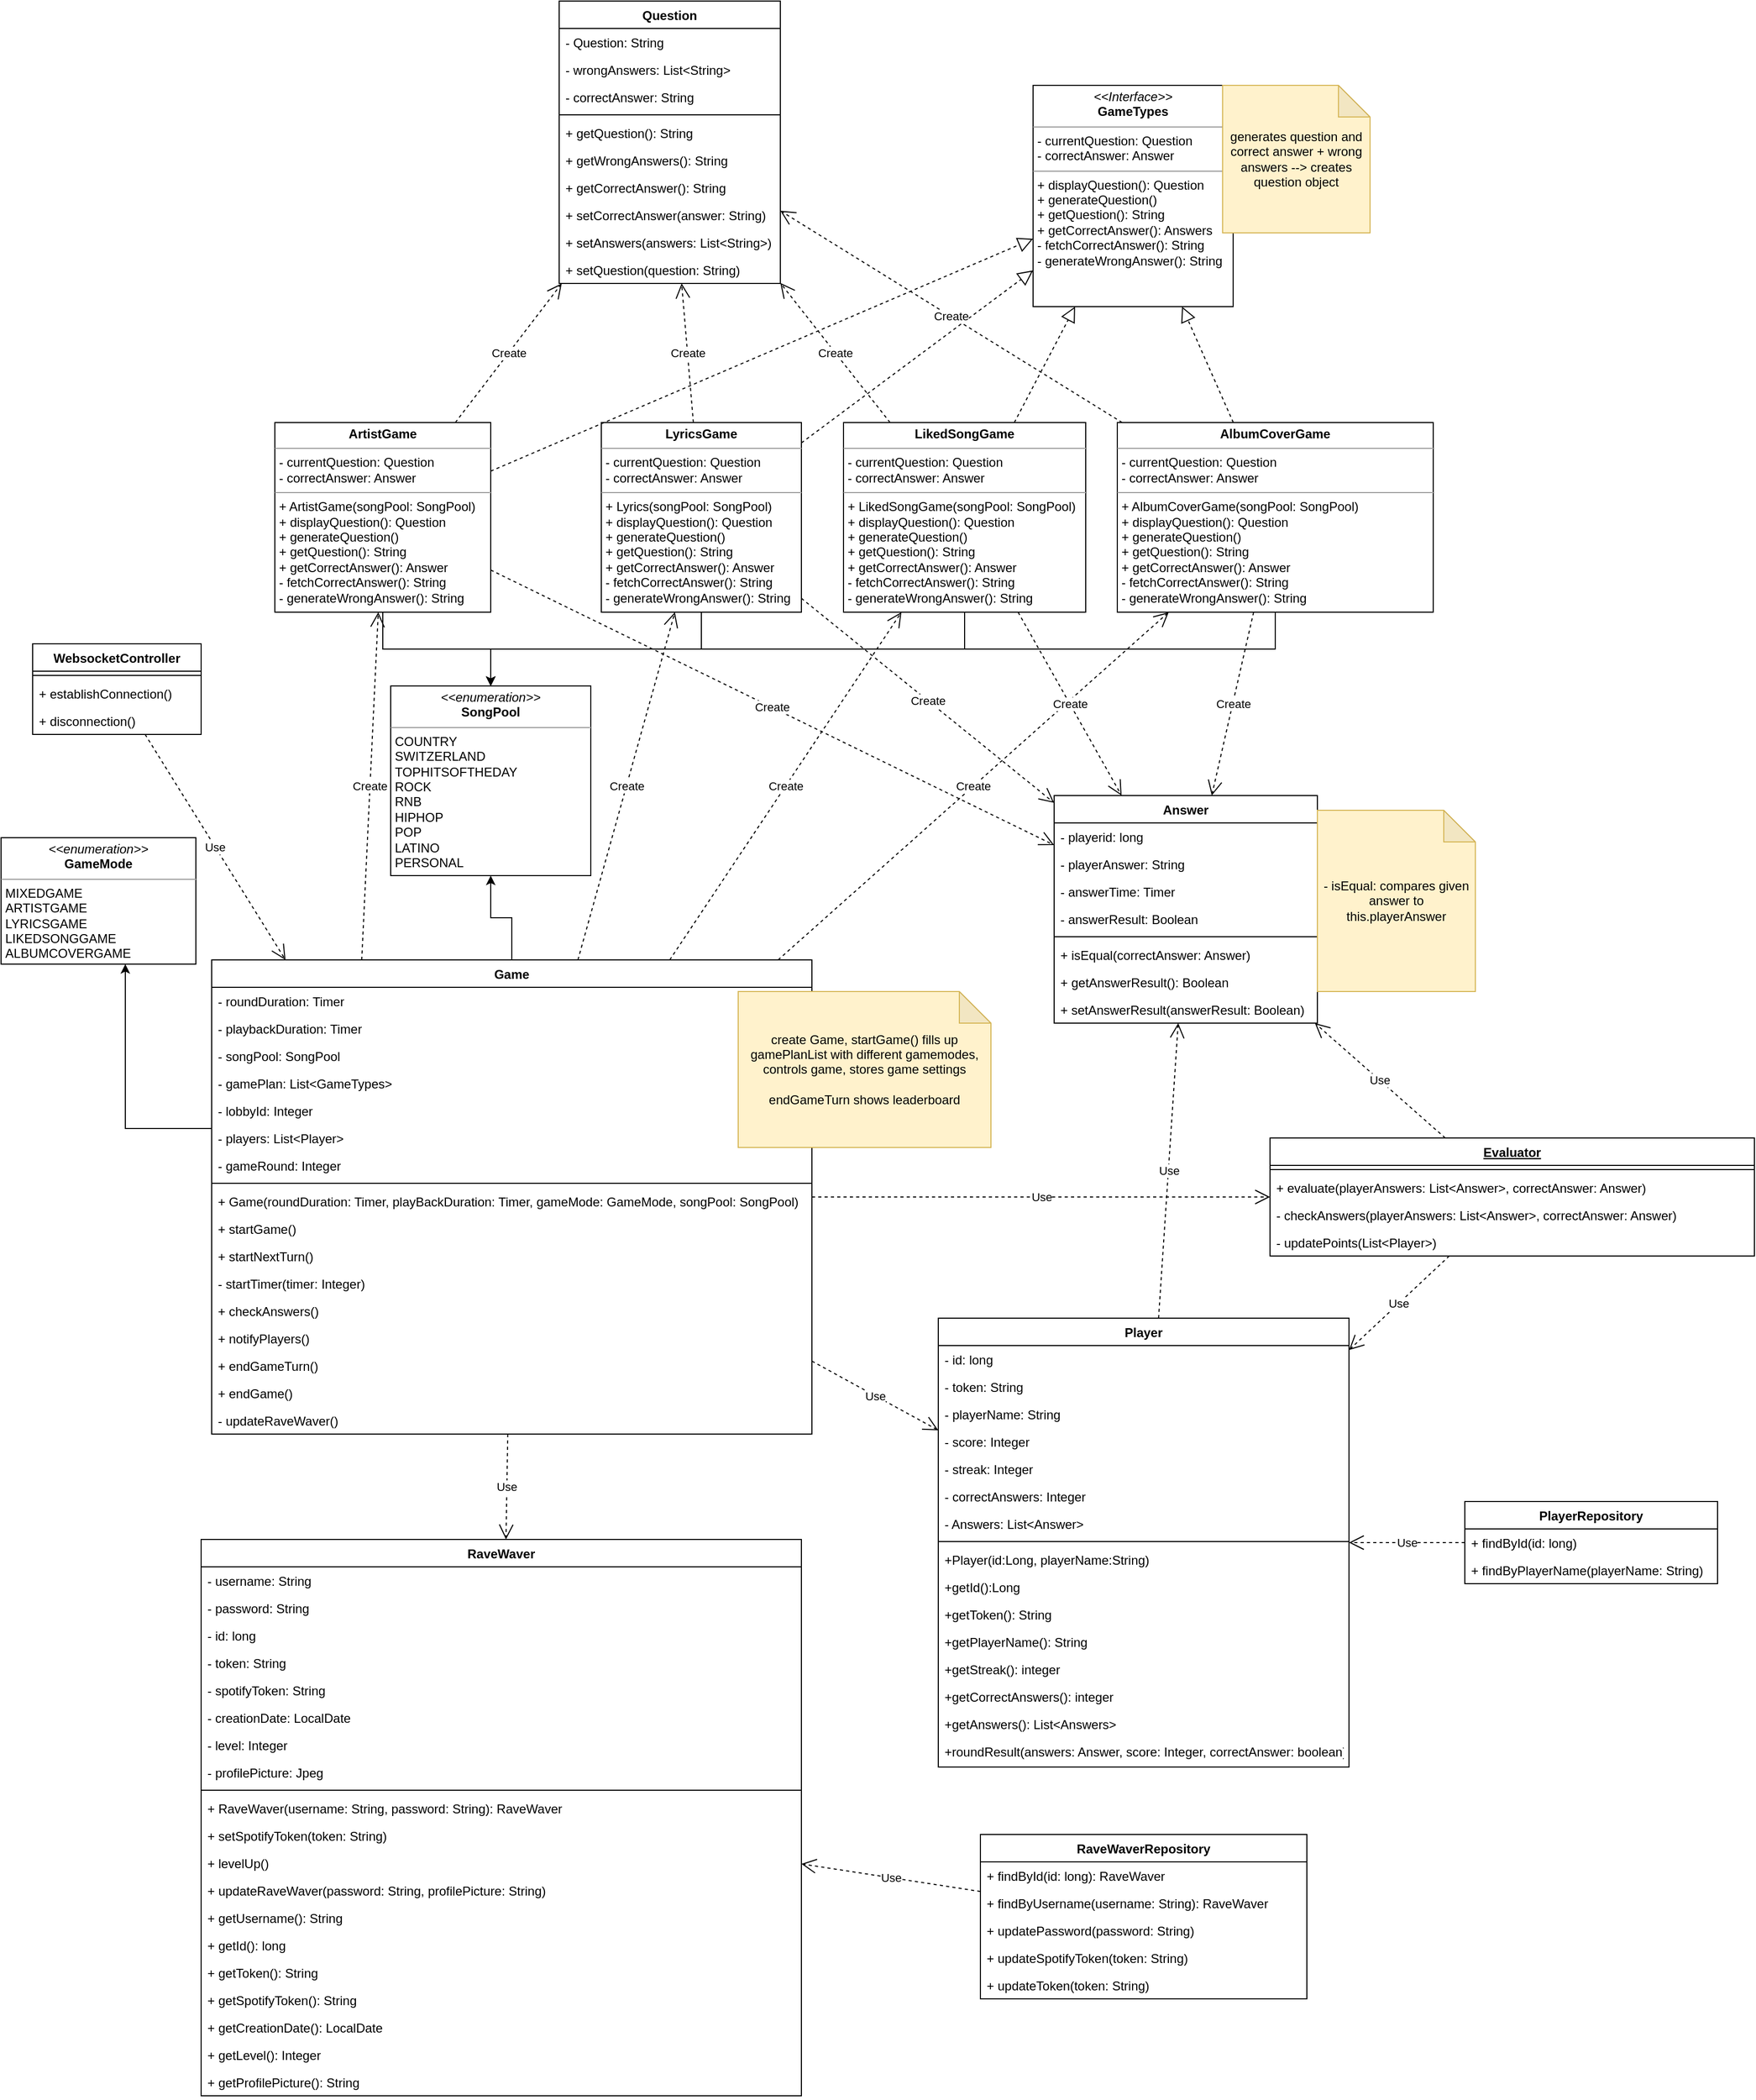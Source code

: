 <mxfile version="17.2.1" type="device"><diagram name="Page-1" id="c4acf3e9-155e-7222-9cf6-157b1a14988f"><mxGraphModel dx="3308" dy="4018" grid="1" gridSize="10" guides="1" tooltips="1" connect="1" arrows="1" fold="1" page="1" pageScale="1" pageWidth="850" pageHeight="1100" background="none" math="0" shadow="0"><root><mxCell id="0"/><mxCell id="1" parent="0"/><mxCell id="ZXh_Arx6YStz96Nc-xfv-1" value="RaveWaverRepository" style="swimlane;fontStyle=1;align=center;verticalAlign=top;childLayout=stackLayout;horizontal=1;startSize=26;horizontalStack=0;resizeParent=1;resizeParentMax=0;resizeLast=0;collapsible=1;marginBottom=0;" parent="1" vertex="1"><mxGeometry x="770" y="70" width="310" height="156" as="geometry"><mxRectangle x="200" y="464" width="120" height="26" as="alternateBounds"/></mxGeometry></mxCell><mxCell id="ZXh_Arx6YStz96Nc-xfv-28" value="+ findById(id: long): RaveWaver&#10;" style="text;strokeColor=none;fillColor=none;align=left;verticalAlign=top;spacingLeft=4;spacingRight=4;overflow=hidden;rotatable=0;points=[[0,0.5],[1,0.5]];portConstraint=eastwest;" parent="ZXh_Arx6YStz96Nc-xfv-1" vertex="1"><mxGeometry y="26" width="310" height="26" as="geometry"/></mxCell><mxCell id="ZXh_Arx6YStz96Nc-xfv-29" value="+ findByUsername(username: String): RaveWaver&#10;" style="text;strokeColor=none;fillColor=none;align=left;verticalAlign=top;spacingLeft=4;spacingRight=4;overflow=hidden;rotatable=0;points=[[0,0.5],[1,0.5]];portConstraint=eastwest;" parent="ZXh_Arx6YStz96Nc-xfv-1" vertex="1"><mxGeometry y="52" width="310" height="26" as="geometry"/></mxCell><mxCell id="ZXh_Arx6YStz96Nc-xfv-30" value="+ updatePassword(password: String)" style="text;strokeColor=none;fillColor=none;align=left;verticalAlign=top;spacingLeft=4;spacingRight=4;overflow=hidden;rotatable=0;points=[[0,0.5],[1,0.5]];portConstraint=eastwest;" parent="ZXh_Arx6YStz96Nc-xfv-1" vertex="1"><mxGeometry y="78" width="310" height="26" as="geometry"/></mxCell><mxCell id="ZXh_Arx6YStz96Nc-xfv-31" value="+ updateSpotifyToken(token: String)&#10;" style="text;strokeColor=none;fillColor=none;align=left;verticalAlign=top;spacingLeft=4;spacingRight=4;overflow=hidden;rotatable=0;points=[[0,0.5],[1,0.5]];portConstraint=eastwest;" parent="ZXh_Arx6YStz96Nc-xfv-1" vertex="1"><mxGeometry y="104" width="310" height="26" as="geometry"/></mxCell><mxCell id="ZXh_Arx6YStz96Nc-xfv-35" value="+ updateToken(token: String)&#10;" style="text;strokeColor=none;fillColor=none;align=left;verticalAlign=top;spacingLeft=4;spacingRight=4;overflow=hidden;rotatable=0;points=[[0,0.5],[1,0.5]];portConstraint=eastwest;" parent="ZXh_Arx6YStz96Nc-xfv-1" vertex="1"><mxGeometry y="130" width="310" height="26" as="geometry"/></mxCell><mxCell id="ZXh_Arx6YStz96Nc-xfv-5" value="PlayerRepository" style="swimlane;fontStyle=1;align=center;verticalAlign=top;childLayout=stackLayout;horizontal=1;startSize=26;horizontalStack=0;resizeParent=1;resizeParentMax=0;resizeLast=0;collapsible=1;marginBottom=0;" parent="1" vertex="1"><mxGeometry x="1230" y="-246" width="240" height="78" as="geometry"/></mxCell><mxCell id="ZXh_Arx6YStz96Nc-xfv-8" value="+ findById(id: long)" style="text;strokeColor=none;fillColor=none;align=left;verticalAlign=top;spacingLeft=4;spacingRight=4;overflow=hidden;rotatable=0;points=[[0,0.5],[1,0.5]];portConstraint=eastwest;" parent="ZXh_Arx6YStz96Nc-xfv-5" vertex="1"><mxGeometry y="26" width="240" height="26" as="geometry"/></mxCell><mxCell id="ZXh_Arx6YStz96Nc-xfv-36" value="+ findByPlayerName(playerName: String)" style="text;strokeColor=none;fillColor=none;align=left;verticalAlign=top;spacingLeft=4;spacingRight=4;overflow=hidden;rotatable=0;points=[[0,0.5],[1,0.5]];portConstraint=eastwest;" parent="ZXh_Arx6YStz96Nc-xfv-5" vertex="1"><mxGeometry y="52" width="240" height="26" as="geometry"/></mxCell><mxCell id="ZXh_Arx6YStz96Nc-xfv-9" value="RaveWaver" style="swimlane;fontStyle=1;align=center;verticalAlign=top;childLayout=stackLayout;horizontal=1;startSize=26;horizontalStack=0;resizeParent=1;resizeParentMax=0;resizeLast=0;collapsible=1;marginBottom=0;" parent="1" vertex="1"><mxGeometry x="30" y="-210" width="570" height="528" as="geometry"><mxRectangle x="200" y="464" width="120" height="26" as="alternateBounds"/></mxGeometry></mxCell><mxCell id="ZXh_Arx6YStz96Nc-xfv-10" value="- username: String" style="text;strokeColor=none;fillColor=none;align=left;verticalAlign=top;spacingLeft=4;spacingRight=4;overflow=hidden;rotatable=0;points=[[0,0.5],[1,0.5]];portConstraint=eastwest;" parent="ZXh_Arx6YStz96Nc-xfv-9" vertex="1"><mxGeometry y="26" width="570" height="26" as="geometry"/></mxCell><mxCell id="ZXh_Arx6YStz96Nc-xfv-19" value="- password: String" style="text;strokeColor=none;fillColor=none;align=left;verticalAlign=top;spacingLeft=4;spacingRight=4;overflow=hidden;rotatable=0;points=[[0,0.5],[1,0.5]];portConstraint=eastwest;" parent="ZXh_Arx6YStz96Nc-xfv-9" vertex="1"><mxGeometry y="52" width="570" height="26" as="geometry"/></mxCell><mxCell id="ZXh_Arx6YStz96Nc-xfv-18" value="- id: long" style="text;strokeColor=none;fillColor=none;align=left;verticalAlign=top;spacingLeft=4;spacingRight=4;overflow=hidden;rotatable=0;points=[[0,0.5],[1,0.5]];portConstraint=eastwest;" parent="ZXh_Arx6YStz96Nc-xfv-9" vertex="1"><mxGeometry y="78" width="570" height="26" as="geometry"/></mxCell><mxCell id="ZXh_Arx6YStz96Nc-xfv-20" value="- token: String" style="text;strokeColor=none;fillColor=none;align=left;verticalAlign=top;spacingLeft=4;spacingRight=4;overflow=hidden;rotatable=0;points=[[0,0.5],[1,0.5]];portConstraint=eastwest;" parent="ZXh_Arx6YStz96Nc-xfv-9" vertex="1"><mxGeometry y="104" width="570" height="26" as="geometry"/></mxCell><mxCell id="ZXh_Arx6YStz96Nc-xfv-21" value="- spotifyToken: String" style="text;strokeColor=none;fillColor=none;align=left;verticalAlign=top;spacingLeft=4;spacingRight=4;overflow=hidden;rotatable=0;points=[[0,0.5],[1,0.5]];portConstraint=eastwest;" parent="ZXh_Arx6YStz96Nc-xfv-9" vertex="1"><mxGeometry y="130" width="570" height="26" as="geometry"/></mxCell><mxCell id="ZXh_Arx6YStz96Nc-xfv-22" value="- creationDate: LocalDate" style="text;strokeColor=none;fillColor=none;align=left;verticalAlign=top;spacingLeft=4;spacingRight=4;overflow=hidden;rotatable=0;points=[[0,0.5],[1,0.5]];portConstraint=eastwest;" parent="ZXh_Arx6YStz96Nc-xfv-9" vertex="1"><mxGeometry y="156" width="570" height="26" as="geometry"/></mxCell><mxCell id="ZXh_Arx6YStz96Nc-xfv-23" value="- level: Integer" style="text;strokeColor=none;fillColor=none;align=left;verticalAlign=top;spacingLeft=4;spacingRight=4;overflow=hidden;rotatable=0;points=[[0,0.5],[1,0.5]];portConstraint=eastwest;" parent="ZXh_Arx6YStz96Nc-xfv-9" vertex="1"><mxGeometry y="182" width="570" height="26" as="geometry"/></mxCell><mxCell id="tsR7Hk8ww2pFNfdMcUew-1" value="- profilePicture: Jpeg" style="text;strokeColor=none;fillColor=none;align=left;verticalAlign=top;spacingLeft=4;spacingRight=4;overflow=hidden;rotatable=0;points=[[0,0.5],[1,0.5]];portConstraint=eastwest;" parent="ZXh_Arx6YStz96Nc-xfv-9" vertex="1"><mxGeometry y="208" width="570" height="26" as="geometry"/></mxCell><mxCell id="ZXh_Arx6YStz96Nc-xfv-11" value="" style="line;strokeWidth=1;fillColor=none;align=left;verticalAlign=middle;spacingTop=-1;spacingLeft=3;spacingRight=3;rotatable=0;labelPosition=right;points=[];portConstraint=eastwest;" parent="ZXh_Arx6YStz96Nc-xfv-9" vertex="1"><mxGeometry y="234" width="570" height="8" as="geometry"/></mxCell><mxCell id="tsR7Hk8ww2pFNfdMcUew-12" value="+ RaveWaver(username: String, password: String): RaveWaver" style="text;strokeColor=none;fillColor=none;align=left;verticalAlign=top;spacingLeft=4;spacingRight=4;overflow=hidden;rotatable=0;points=[[0,0.5],[1,0.5]];portConstraint=eastwest;" parent="ZXh_Arx6YStz96Nc-xfv-9" vertex="1"><mxGeometry y="242" width="570" height="26" as="geometry"/></mxCell><mxCell id="tsR7Hk8ww2pFNfdMcUew-13" value="+ setSpotifyToken(token: String)" style="text;strokeColor=none;fillColor=none;align=left;verticalAlign=top;spacingLeft=4;spacingRight=4;overflow=hidden;rotatable=0;points=[[0,0.5],[1,0.5]];portConstraint=eastwest;" parent="ZXh_Arx6YStz96Nc-xfv-9" vertex="1"><mxGeometry y="268" width="570" height="26" as="geometry"/></mxCell><mxCell id="tsR7Hk8ww2pFNfdMcUew-14" value="+ levelUp()" style="text;strokeColor=none;fillColor=none;align=left;verticalAlign=top;spacingLeft=4;spacingRight=4;overflow=hidden;rotatable=0;points=[[0,0.5],[1,0.5]];portConstraint=eastwest;" parent="ZXh_Arx6YStz96Nc-xfv-9" vertex="1"><mxGeometry y="294" width="570" height="26" as="geometry"/></mxCell><mxCell id="tsR7Hk8ww2pFNfdMcUew-15" value="+ updateRaveWaver(password: String, profilePicture: String)" style="text;strokeColor=none;fillColor=none;align=left;verticalAlign=top;spacingLeft=4;spacingRight=4;overflow=hidden;rotatable=0;points=[[0,0.5],[1,0.5]];portConstraint=eastwest;" parent="ZXh_Arx6YStz96Nc-xfv-9" vertex="1"><mxGeometry y="320" width="570" height="26" as="geometry"/></mxCell><mxCell id="tsR7Hk8ww2pFNfdMcUew-16" value="+ getUsername(): String" style="text;strokeColor=none;fillColor=none;align=left;verticalAlign=top;spacingLeft=4;spacingRight=4;overflow=hidden;rotatable=0;points=[[0,0.5],[1,0.5]];portConstraint=eastwest;" parent="ZXh_Arx6YStz96Nc-xfv-9" vertex="1"><mxGeometry y="346" width="570" height="26" as="geometry"/></mxCell><mxCell id="tsR7Hk8ww2pFNfdMcUew-17" value="+ getId(): long" style="text;strokeColor=none;fillColor=none;align=left;verticalAlign=top;spacingLeft=4;spacingRight=4;overflow=hidden;rotatable=0;points=[[0,0.5],[1,0.5]];portConstraint=eastwest;" parent="ZXh_Arx6YStz96Nc-xfv-9" vertex="1"><mxGeometry y="372" width="570" height="26" as="geometry"/></mxCell><mxCell id="tsR7Hk8ww2pFNfdMcUew-18" value="+ getToken(): String" style="text;strokeColor=none;fillColor=none;align=left;verticalAlign=top;spacingLeft=4;spacingRight=4;overflow=hidden;rotatable=0;points=[[0,0.5],[1,0.5]];portConstraint=eastwest;" parent="ZXh_Arx6YStz96Nc-xfv-9" vertex="1"><mxGeometry y="398" width="570" height="26" as="geometry"/></mxCell><mxCell id="tsR7Hk8ww2pFNfdMcUew-19" value="+ getSpotifyToken(): String" style="text;strokeColor=none;fillColor=none;align=left;verticalAlign=top;spacingLeft=4;spacingRight=4;overflow=hidden;rotatable=0;points=[[0,0.5],[1,0.5]];portConstraint=eastwest;" parent="ZXh_Arx6YStz96Nc-xfv-9" vertex="1"><mxGeometry y="424" width="570" height="26" as="geometry"/></mxCell><mxCell id="tsR7Hk8ww2pFNfdMcUew-20" value="+ getCreationDate(): LocalDate" style="text;strokeColor=none;fillColor=none;align=left;verticalAlign=top;spacingLeft=4;spacingRight=4;overflow=hidden;rotatable=0;points=[[0,0.5],[1,0.5]];portConstraint=eastwest;" parent="ZXh_Arx6YStz96Nc-xfv-9" vertex="1"><mxGeometry y="450" width="570" height="26" as="geometry"/></mxCell><mxCell id="tsR7Hk8ww2pFNfdMcUew-21" value="+ getLevel(): Integer" style="text;strokeColor=none;fillColor=none;align=left;verticalAlign=top;spacingLeft=4;spacingRight=4;overflow=hidden;rotatable=0;points=[[0,0.5],[1,0.5]];portConstraint=eastwest;" parent="ZXh_Arx6YStz96Nc-xfv-9" vertex="1"><mxGeometry y="476" width="570" height="26" as="geometry"/></mxCell><mxCell id="tsR7Hk8ww2pFNfdMcUew-22" value="+ getProfilePicture(): String" style="text;strokeColor=none;fillColor=none;align=left;verticalAlign=top;spacingLeft=4;spacingRight=4;overflow=hidden;rotatable=0;points=[[0,0.5],[1,0.5]];portConstraint=eastwest;" parent="ZXh_Arx6YStz96Nc-xfv-9" vertex="1"><mxGeometry y="502" width="570" height="26" as="geometry"/></mxCell><mxCell id="ZXh_Arx6YStz96Nc-xfv-13" value="Player" style="swimlane;fontStyle=1;align=center;verticalAlign=top;childLayout=stackLayout;horizontal=1;startSize=26;horizontalStack=0;resizeParent=1;resizeParentMax=0;resizeLast=0;collapsible=1;marginBottom=0;" parent="1" vertex="1"><mxGeometry x="730" y="-420" width="390" height="426" as="geometry"/></mxCell><mxCell id="ZXh_Arx6YStz96Nc-xfv-40" value="- id: long" style="text;strokeColor=none;fillColor=none;align=left;verticalAlign=top;spacingLeft=4;spacingRight=4;overflow=hidden;rotatable=0;points=[[0,0.5],[1,0.5]];portConstraint=eastwest;" parent="ZXh_Arx6YStz96Nc-xfv-13" vertex="1"><mxGeometry y="26" width="390" height="26" as="geometry"/></mxCell><mxCell id="ZXh_Arx6YStz96Nc-xfv-41" value="- token: String" style="text;strokeColor=none;fillColor=none;align=left;verticalAlign=top;spacingLeft=4;spacingRight=4;overflow=hidden;rotatable=0;points=[[0,0.5],[1,0.5]];portConstraint=eastwest;" parent="ZXh_Arx6YStz96Nc-xfv-13" vertex="1"><mxGeometry y="52" width="390" height="26" as="geometry"/></mxCell><mxCell id="ZXh_Arx6YStz96Nc-xfv-14" value="- playerName: String" style="text;strokeColor=none;fillColor=none;align=left;verticalAlign=top;spacingLeft=4;spacingRight=4;overflow=hidden;rotatable=0;points=[[0,0.5],[1,0.5]];portConstraint=eastwest;" parent="ZXh_Arx6YStz96Nc-xfv-13" vertex="1"><mxGeometry y="78" width="390" height="26" as="geometry"/></mxCell><mxCell id="ZXh_Arx6YStz96Nc-xfv-24" value="- score: Integer" style="text;strokeColor=none;fillColor=none;align=left;verticalAlign=top;spacingLeft=4;spacingRight=4;overflow=hidden;rotatable=0;points=[[0,0.5],[1,0.5]];portConstraint=eastwest;" parent="ZXh_Arx6YStz96Nc-xfv-13" vertex="1"><mxGeometry y="104" width="390" height="26" as="geometry"/></mxCell><mxCell id="ZXh_Arx6YStz96Nc-xfv-25" value="- streak: Integer" style="text;strokeColor=none;fillColor=none;align=left;verticalAlign=top;spacingLeft=4;spacingRight=4;overflow=hidden;rotatable=0;points=[[0,0.5],[1,0.5]];portConstraint=eastwest;" parent="ZXh_Arx6YStz96Nc-xfv-13" vertex="1"><mxGeometry y="130" width="390" height="26" as="geometry"/></mxCell><mxCell id="ZXh_Arx6YStz96Nc-xfv-26" value="- correctAnswers: Integer" style="text;strokeColor=none;fillColor=none;align=left;verticalAlign=top;spacingLeft=4;spacingRight=4;overflow=hidden;rotatable=0;points=[[0,0.5],[1,0.5]];portConstraint=eastwest;" parent="ZXh_Arx6YStz96Nc-xfv-13" vertex="1"><mxGeometry y="156" width="390" height="26" as="geometry"/></mxCell><mxCell id="ZXh_Arx6YStz96Nc-xfv-175" value="- Answers: List&lt;Answer&gt;" style="text;strokeColor=none;fillColor=none;align=left;verticalAlign=top;spacingLeft=4;spacingRight=4;overflow=hidden;rotatable=0;points=[[0,0.5],[1,0.5]];portConstraint=eastwest;" parent="ZXh_Arx6YStz96Nc-xfv-13" vertex="1"><mxGeometry y="182" width="390" height="26" as="geometry"/></mxCell><mxCell id="ZXh_Arx6YStz96Nc-xfv-15" value="" style="line;strokeWidth=1;fillColor=none;align=left;verticalAlign=middle;spacingTop=-1;spacingLeft=3;spacingRight=3;rotatable=0;labelPosition=right;points=[];portConstraint=eastwest;" parent="ZXh_Arx6YStz96Nc-xfv-13" vertex="1"><mxGeometry y="208" width="390" height="8" as="geometry"/></mxCell><mxCell id="tsR7Hk8ww2pFNfdMcUew-3" value="+Player(id:Long, playerName:String)" style="text;strokeColor=none;fillColor=none;align=left;verticalAlign=top;spacingLeft=4;spacingRight=4;overflow=hidden;rotatable=0;points=[[0,0.5],[1,0.5]];portConstraint=eastwest;" parent="ZXh_Arx6YStz96Nc-xfv-13" vertex="1"><mxGeometry y="216" width="390" height="26" as="geometry"/></mxCell><mxCell id="tsR7Hk8ww2pFNfdMcUew-6" value="+getId():Long" style="text;strokeColor=none;fillColor=none;align=left;verticalAlign=top;spacingLeft=4;spacingRight=4;overflow=hidden;rotatable=0;points=[[0,0.5],[1,0.5]];portConstraint=eastwest;" parent="ZXh_Arx6YStz96Nc-xfv-13" vertex="1"><mxGeometry y="242" width="390" height="26" as="geometry"/></mxCell><mxCell id="tsR7Hk8ww2pFNfdMcUew-7" value="+getToken(): String" style="text;strokeColor=none;fillColor=none;align=left;verticalAlign=top;spacingLeft=4;spacingRight=4;overflow=hidden;rotatable=0;points=[[0,0.5],[1,0.5]];portConstraint=eastwest;" parent="ZXh_Arx6YStz96Nc-xfv-13" vertex="1"><mxGeometry y="268" width="390" height="26" as="geometry"/></mxCell><mxCell id="tsR7Hk8ww2pFNfdMcUew-8" value="+getPlayerName(): String" style="text;strokeColor=none;fillColor=none;align=left;verticalAlign=top;spacingLeft=4;spacingRight=4;overflow=hidden;rotatable=0;points=[[0,0.5],[1,0.5]];portConstraint=eastwest;" parent="ZXh_Arx6YStz96Nc-xfv-13" vertex="1"><mxGeometry y="294" width="390" height="26" as="geometry"/></mxCell><mxCell id="tsR7Hk8ww2pFNfdMcUew-9" value="+getStreak(): integer" style="text;strokeColor=none;fillColor=none;align=left;verticalAlign=top;spacingLeft=4;spacingRight=4;overflow=hidden;rotatable=0;points=[[0,0.5],[1,0.5]];portConstraint=eastwest;" parent="ZXh_Arx6YStz96Nc-xfv-13" vertex="1"><mxGeometry y="320" width="390" height="26" as="geometry"/></mxCell><mxCell id="tsR7Hk8ww2pFNfdMcUew-10" value="+getCorrectAnswers(): integer" style="text;strokeColor=none;fillColor=none;align=left;verticalAlign=top;spacingLeft=4;spacingRight=4;overflow=hidden;rotatable=0;points=[[0,0.5],[1,0.5]];portConstraint=eastwest;" parent="ZXh_Arx6YStz96Nc-xfv-13" vertex="1"><mxGeometry y="346" width="390" height="26" as="geometry"/></mxCell><mxCell id="tsR7Hk8ww2pFNfdMcUew-11" value="+getAnswers(): List&lt;Answers&gt;" style="text;strokeColor=none;fillColor=none;align=left;verticalAlign=top;spacingLeft=4;spacingRight=4;overflow=hidden;rotatable=0;points=[[0,0.5],[1,0.5]];portConstraint=eastwest;" parent="ZXh_Arx6YStz96Nc-xfv-13" vertex="1"><mxGeometry y="372" width="390" height="26" as="geometry"/></mxCell><mxCell id="tsR7Hk8ww2pFNfdMcUew-5" value="+roundResult(answers: Answer, score: Integer, correctAnswer: boolean)" style="text;strokeColor=none;fillColor=none;align=left;verticalAlign=top;spacingLeft=4;spacingRight=4;overflow=hidden;rotatable=0;points=[[0,0.5],[1,0.5]];portConstraint=eastwest;" parent="ZXh_Arx6YStz96Nc-xfv-13" vertex="1"><mxGeometry y="398" width="390" height="28" as="geometry"/></mxCell><mxCell id="ZXh_Arx6YStz96Nc-xfv-43" value="&lt;font color=&quot;#000000&quot;&gt;Use&lt;/font&gt;" style="endArrow=open;endSize=12;dashed=1;html=1;rounded=0;fontColor=#990000;" parent="1" source="ZXh_Arx6YStz96Nc-xfv-1" target="ZXh_Arx6YStz96Nc-xfv-9" edge="1"><mxGeometry width="160" relative="1" as="geometry"><mxPoint x="-290" y="-404" as="sourcePoint"/><mxPoint x="-130" y="-404" as="targetPoint"/></mxGeometry></mxCell><mxCell id="ZXh_Arx6YStz96Nc-xfv-44" value="&lt;font color=&quot;#000000&quot;&gt;Use&lt;/font&gt;" style="endArrow=open;endSize=12;dashed=1;html=1;rounded=0;fontColor=#990000;" parent="1" source="ZXh_Arx6YStz96Nc-xfv-5" target="ZXh_Arx6YStz96Nc-xfv-13" edge="1"><mxGeometry width="160" relative="1" as="geometry"><mxPoint x="1016.303" y="-210" as="sourcePoint"/><mxPoint x="541.502" y="-264" as="targetPoint"/></mxGeometry></mxCell><mxCell id="ZXh_Arx6YStz96Nc-xfv-60" value="&lt;p style=&quot;margin: 0px ; margin-top: 4px ; text-align: center&quot;&gt;&lt;i&gt;&amp;lt;&amp;lt;Interface&amp;gt;&amp;gt;&lt;/i&gt;&lt;br&gt;&lt;b&gt;GameTypes&lt;/b&gt;&lt;/p&gt;&lt;hr size=&quot;1&quot;&gt;&lt;p style=&quot;margin: 0px ; margin-left: 4px&quot;&gt;- currentQuestion: Question&lt;/p&gt;&lt;p style=&quot;margin: 0px ; margin-left: 4px&quot;&gt;- correctAnswer: Answer&lt;/p&gt;&lt;hr size=&quot;1&quot;&gt;&lt;p style=&quot;margin: 0px ; margin-left: 4px&quot;&gt;+ displayQuestion(): Question&lt;/p&gt;&lt;p style=&quot;margin: 0px ; margin-left: 4px&quot;&gt;+ generateQuestion()&lt;/p&gt;&lt;p style=&quot;margin: 0px ; margin-left: 4px&quot;&gt;+ getQuestion(): String&lt;/p&gt;&lt;p style=&quot;margin: 0px ; margin-left: 4px&quot;&gt;+ getCorrectAnswer(): Answers&lt;/p&gt;&lt;p style=&quot;margin: 0px ; margin-left: 4px&quot;&gt;- fetchCorrectAnswer(): String&lt;/p&gt;&lt;p style=&quot;margin: 0px ; margin-left: 4px&quot;&gt;- generateWrongAnswer(): String&lt;/p&gt;" style="verticalAlign=top;align=left;overflow=fill;fontSize=12;fontFamily=Helvetica;html=1;fontColor=#000000;" parent="1" vertex="1"><mxGeometry x="820" y="-1590" width="190" height="210" as="geometry"/></mxCell><mxCell id="ZXh_Arx6YStz96Nc-xfv-162" style="edgeStyle=orthogonalEdgeStyle;rounded=0;orthogonalLoop=1;jettySize=auto;html=1;exitX=0;exitY=0.5;exitDx=0;exitDy=0;fontColor=#000000;" parent="1" source="ZXh_Arx6YStz96Nc-xfv-67" target="ZXh_Arx6YStz96Nc-xfv-153" edge="1"><mxGeometry relative="1" as="geometry"><mxPoint x="190" y="-790" as="targetPoint"/><Array as="points"><mxPoint x="40" y="-600"/><mxPoint x="-42" y="-600"/></Array></mxGeometry></mxCell><mxCell id="ZXh_Arx6YStz96Nc-xfv-164" style="edgeStyle=orthogonalEdgeStyle;rounded=0;orthogonalLoop=1;jettySize=auto;html=1;exitX=0.5;exitY=0;exitDx=0;exitDy=0;fontColor=#000000;" parent="1" source="ZXh_Arx6YStz96Nc-xfv-67" target="ZXh_Arx6YStz96Nc-xfv-146" edge="1"><mxGeometry relative="1" as="geometry"><mxPoint x="390" y="-940" as="targetPoint"/></mxGeometry></mxCell><mxCell id="ZXh_Arx6YStz96Nc-xfv-67" value="Game" style="swimlane;fontStyle=1;align=center;verticalAlign=top;childLayout=stackLayout;horizontal=1;startSize=26;horizontalStack=0;resizeParent=1;resizeParentMax=0;resizeLast=0;collapsible=1;marginBottom=0;" parent="1" vertex="1"><mxGeometry x="40" y="-760" width="570" height="450" as="geometry"><mxRectangle x="200" y="464" width="120" height="26" as="alternateBounds"/></mxGeometry></mxCell><mxCell id="ZXh_Arx6YStz96Nc-xfv-86" value="- roundDuration: Timer" style="text;strokeColor=none;fillColor=none;align=left;verticalAlign=top;spacingLeft=4;spacingRight=4;overflow=hidden;rotatable=0;points=[[0,0.5],[1,0.5]];portConstraint=eastwest;" parent="ZXh_Arx6YStz96Nc-xfv-67" vertex="1"><mxGeometry y="26" width="570" height="26" as="geometry"/></mxCell><mxCell id="ZXh_Arx6YStz96Nc-xfv-133" value="- playbackDuration: Timer" style="text;strokeColor=none;fillColor=none;align=left;verticalAlign=top;spacingLeft=4;spacingRight=4;overflow=hidden;rotatable=0;points=[[0,0.5],[1,0.5]];portConstraint=eastwest;" parent="ZXh_Arx6YStz96Nc-xfv-67" vertex="1"><mxGeometry y="52" width="570" height="26" as="geometry"/></mxCell><mxCell id="ZXh_Arx6YStz96Nc-xfv-151" value="- songPool: SongPool" style="text;strokeColor=none;fillColor=none;align=left;verticalAlign=top;spacingLeft=4;spacingRight=4;overflow=hidden;rotatable=0;points=[[0,0.5],[1,0.5]];portConstraint=eastwest;" parent="ZXh_Arx6YStz96Nc-xfv-67" vertex="1"><mxGeometry y="78" width="570" height="26" as="geometry"/></mxCell><mxCell id="ZXh_Arx6YStz96Nc-xfv-87" value="- gamePlan: List&lt;GameTypes&gt;" style="text;strokeColor=none;fillColor=none;align=left;verticalAlign=top;spacingLeft=4;spacingRight=4;overflow=hidden;rotatable=0;points=[[0,0.5],[1,0.5]];portConstraint=eastwest;" parent="ZXh_Arx6YStz96Nc-xfv-67" vertex="1"><mxGeometry y="104" width="570" height="26" as="geometry"/></mxCell><mxCell id="ZXh_Arx6YStz96Nc-xfv-155" value="- lobbyId: Integer" style="text;strokeColor=none;fillColor=none;align=left;verticalAlign=top;spacingLeft=4;spacingRight=4;overflow=hidden;rotatable=0;points=[[0,0.5],[1,0.5]];portConstraint=eastwest;" parent="ZXh_Arx6YStz96Nc-xfv-67" vertex="1"><mxGeometry y="130" width="570" height="26" as="geometry"/></mxCell><mxCell id="ZXh_Arx6YStz96Nc-xfv-174" value="- players: List&lt;Player&gt;" style="text;strokeColor=none;fillColor=none;align=left;verticalAlign=top;spacingLeft=4;spacingRight=4;overflow=hidden;rotatable=0;points=[[0,0.5],[1,0.5]];portConstraint=eastwest;" parent="ZXh_Arx6YStz96Nc-xfv-67" vertex="1"><mxGeometry y="156" width="570" height="26" as="geometry"/></mxCell><mxCell id="ZXh_Arx6YStz96Nc-xfv-177" value="- gameRound: Integer" style="text;strokeColor=none;fillColor=none;align=left;verticalAlign=top;spacingLeft=4;spacingRight=4;overflow=hidden;rotatable=0;points=[[0,0.5],[1,0.5]];portConstraint=eastwest;" parent="ZXh_Arx6YStz96Nc-xfv-67" vertex="1"><mxGeometry y="182" width="570" height="26" as="geometry"/></mxCell><mxCell id="ZXh_Arx6YStz96Nc-xfv-68" value="" style="line;strokeWidth=1;fillColor=none;align=left;verticalAlign=middle;spacingTop=-1;spacingLeft=3;spacingRight=3;rotatable=0;labelPosition=right;points=[];portConstraint=eastwest;" parent="ZXh_Arx6YStz96Nc-xfv-67" vertex="1"><mxGeometry y="208" width="570" height="8" as="geometry"/></mxCell><mxCell id="ZXh_Arx6YStz96Nc-xfv-152" value="+ Game(roundDuration: Timer, playBackDuration: Timer, gameMode: GameMode, songPool: SongPool)" style="text;strokeColor=none;fillColor=none;align=left;verticalAlign=top;spacingLeft=4;spacingRight=4;overflow=hidden;rotatable=0;points=[[0,0.5],[1,0.5]];portConstraint=eastwest;" parent="ZXh_Arx6YStz96Nc-xfv-67" vertex="1"><mxGeometry y="216" width="570" height="26" as="geometry"/></mxCell><mxCell id="ZXh_Arx6YStz96Nc-xfv-80" value="+ startGame()" style="text;strokeColor=none;fillColor=none;align=left;verticalAlign=top;spacingLeft=4;spacingRight=4;overflow=hidden;rotatable=0;points=[[0,0.5],[1,0.5]];portConstraint=eastwest;" parent="ZXh_Arx6YStz96Nc-xfv-67" vertex="1"><mxGeometry y="242" width="570" height="26" as="geometry"/></mxCell><mxCell id="ZXh_Arx6YStz96Nc-xfv-81" value="+ startNextTurn()" style="text;strokeColor=none;fillColor=none;align=left;verticalAlign=top;spacingLeft=4;spacingRight=4;overflow=hidden;rotatable=0;points=[[0,0.5],[1,0.5]];portConstraint=eastwest;" parent="ZXh_Arx6YStz96Nc-xfv-67" vertex="1"><mxGeometry y="268" width="570" height="26" as="geometry"/></mxCell><mxCell id="ZXh_Arx6YStz96Nc-xfv-85" value="- startTimer(timer: Integer)" style="text;strokeColor=none;fillColor=none;align=left;verticalAlign=top;spacingLeft=4;spacingRight=4;overflow=hidden;rotatable=0;points=[[0,0.5],[1,0.5]];portConstraint=eastwest;" parent="ZXh_Arx6YStz96Nc-xfv-67" vertex="1"><mxGeometry y="294" width="570" height="26" as="geometry"/></mxCell><mxCell id="ZXh_Arx6YStz96Nc-xfv-188" value="+ checkAnswers()" style="text;strokeColor=none;fillColor=none;align=left;verticalAlign=top;spacingLeft=4;spacingRight=4;overflow=hidden;rotatable=0;points=[[0,0.5],[1,0.5]];portConstraint=eastwest;" parent="ZXh_Arx6YStz96Nc-xfv-67" vertex="1"><mxGeometry y="320" width="570" height="26" as="geometry"/></mxCell><mxCell id="ZXh_Arx6YStz96Nc-xfv-195" value="+ notifyPlayers()" style="text;strokeColor=none;fillColor=none;align=left;verticalAlign=top;spacingLeft=4;spacingRight=4;overflow=hidden;rotatable=0;points=[[0,0.5],[1,0.5]];portConstraint=eastwest;" parent="ZXh_Arx6YStz96Nc-xfv-67" vertex="1"><mxGeometry y="346" width="570" height="26" as="geometry"/></mxCell><mxCell id="ZXh_Arx6YStz96Nc-xfv-82" value="+ endGameTurn()" style="text;strokeColor=none;fillColor=none;align=left;verticalAlign=top;spacingLeft=4;spacingRight=4;overflow=hidden;rotatable=0;points=[[0,0.5],[1,0.5]];portConstraint=eastwest;" parent="ZXh_Arx6YStz96Nc-xfv-67" vertex="1"><mxGeometry y="372" width="570" height="26" as="geometry"/></mxCell><mxCell id="ZXh_Arx6YStz96Nc-xfv-156" value="+ endGame()" style="text;strokeColor=none;fillColor=none;align=left;verticalAlign=top;spacingLeft=4;spacingRight=4;overflow=hidden;rotatable=0;points=[[0,0.5],[1,0.5]];portConstraint=eastwest;" parent="ZXh_Arx6YStz96Nc-xfv-67" vertex="1"><mxGeometry y="398" width="570" height="26" as="geometry"/></mxCell><mxCell id="ZXh_Arx6YStz96Nc-xfv-197" value="- updateRaveWaver()" style="text;strokeColor=none;fillColor=none;align=left;verticalAlign=top;spacingLeft=4;spacingRight=4;overflow=hidden;rotatable=0;points=[[0,0.5],[1,0.5]];portConstraint=eastwest;" parent="ZXh_Arx6YStz96Nc-xfv-67" vertex="1"><mxGeometry y="424" width="570" height="26" as="geometry"/></mxCell><mxCell id="ZXh_Arx6YStz96Nc-xfv-91" value="Evaluator" style="swimlane;fontStyle=5;align=center;verticalAlign=top;childLayout=stackLayout;horizontal=1;startSize=26;horizontalStack=0;resizeParent=1;resizeParentMax=0;resizeLast=0;collapsible=1;marginBottom=0;" parent="1" vertex="1"><mxGeometry x="1045" y="-591" width="460" height="112" as="geometry"><mxRectangle x="200" y="464" width="120" height="26" as="alternateBounds"/></mxGeometry></mxCell><mxCell id="ZXh_Arx6YStz96Nc-xfv-92" value="" style="line;strokeWidth=1;fillColor=none;align=left;verticalAlign=middle;spacingTop=-1;spacingLeft=3;spacingRight=3;rotatable=0;labelPosition=right;points=[];portConstraint=eastwest;" parent="ZXh_Arx6YStz96Nc-xfv-91" vertex="1"><mxGeometry y="26" width="460" height="8" as="geometry"/></mxCell><mxCell id="ZXh_Arx6YStz96Nc-xfv-93" value="+ evaluate(playerAnswers: List&lt;Answer&gt;, correctAnswer: Answer)" style="text;strokeColor=none;fillColor=none;align=left;verticalAlign=top;spacingLeft=4;spacingRight=4;overflow=hidden;rotatable=0;points=[[0,0.5],[1,0.5]];portConstraint=eastwest;" parent="ZXh_Arx6YStz96Nc-xfv-91" vertex="1"><mxGeometry y="34" width="460" height="26" as="geometry"/></mxCell><mxCell id="ZXh_Arx6YStz96Nc-xfv-191" value="- checkAnswers(playerAnswers: List&lt;Answer&gt;, correctAnswer: Answer)" style="text;strokeColor=none;fillColor=none;align=left;verticalAlign=top;spacingLeft=4;spacingRight=4;overflow=hidden;rotatable=0;points=[[0,0.5],[1,0.5]];portConstraint=eastwest;" parent="ZXh_Arx6YStz96Nc-xfv-91" vertex="1"><mxGeometry y="60" width="460" height="26" as="geometry"/></mxCell><mxCell id="ZXh_Arx6YStz96Nc-xfv-171" value="- updatePoints(List&lt;Player&gt;)" style="text;strokeColor=none;fillColor=none;align=left;verticalAlign=top;spacingLeft=4;spacingRight=4;overflow=hidden;rotatable=0;points=[[0,0.5],[1,0.5]];portConstraint=eastwest;" parent="ZXh_Arx6YStz96Nc-xfv-91" vertex="1"><mxGeometry y="86" width="460" height="26" as="geometry"/></mxCell><mxCell id="ZXh_Arx6YStz96Nc-xfv-95" value="Answer" style="swimlane;fontStyle=1;align=center;verticalAlign=top;childLayout=stackLayout;horizontal=1;startSize=26;horizontalStack=0;resizeParent=1;resizeParentMax=0;resizeLast=0;collapsible=1;marginBottom=0;" parent="1" vertex="1"><mxGeometry x="840" y="-916" width="250" height="216" as="geometry"><mxRectangle x="200" y="464" width="120" height="26" as="alternateBounds"/></mxGeometry></mxCell><mxCell id="ZXh_Arx6YStz96Nc-xfv-96" value="- playerid: long" style="text;strokeColor=none;fillColor=none;align=left;verticalAlign=top;spacingLeft=4;spacingRight=4;overflow=hidden;rotatable=0;points=[[0,0.5],[1,0.5]];portConstraint=eastwest;" parent="ZXh_Arx6YStz96Nc-xfv-95" vertex="1"><mxGeometry y="26" width="250" height="26" as="geometry"/></mxCell><mxCell id="ZXh_Arx6YStz96Nc-xfv-101" value="- playerAnswer: String" style="text;strokeColor=none;fillColor=none;align=left;verticalAlign=top;spacingLeft=4;spacingRight=4;overflow=hidden;rotatable=0;points=[[0,0.5],[1,0.5]];portConstraint=eastwest;" parent="ZXh_Arx6YStz96Nc-xfv-95" vertex="1"><mxGeometry y="52" width="250" height="26" as="geometry"/></mxCell><mxCell id="ZXh_Arx6YStz96Nc-xfv-102" value="- answerTime: Timer" style="text;strokeColor=none;fillColor=none;align=left;verticalAlign=top;spacingLeft=4;spacingRight=4;overflow=hidden;rotatable=0;points=[[0,0.5],[1,0.5]];portConstraint=eastwest;" parent="ZXh_Arx6YStz96Nc-xfv-95" vertex="1"><mxGeometry y="78" width="250" height="26" as="geometry"/></mxCell><mxCell id="ZXh_Arx6YStz96Nc-xfv-192" value="- answerResult: Boolean" style="text;strokeColor=none;fillColor=none;align=left;verticalAlign=top;spacingLeft=4;spacingRight=4;overflow=hidden;rotatable=0;points=[[0,0.5],[1,0.5]];portConstraint=eastwest;" parent="ZXh_Arx6YStz96Nc-xfv-95" vertex="1"><mxGeometry y="104" width="250" height="26" as="geometry"/></mxCell><mxCell id="ZXh_Arx6YStz96Nc-xfv-97" value="" style="line;strokeWidth=1;fillColor=none;align=left;verticalAlign=middle;spacingTop=-1;spacingLeft=3;spacingRight=3;rotatable=0;labelPosition=right;points=[];portConstraint=eastwest;" parent="ZXh_Arx6YStz96Nc-xfv-95" vertex="1"><mxGeometry y="130" width="250" height="8" as="geometry"/></mxCell><mxCell id="ZXh_Arx6YStz96Nc-xfv-98" value="+ isEqual(correctAnswer: Answer)" style="text;strokeColor=none;fillColor=none;align=left;verticalAlign=top;spacingLeft=4;spacingRight=4;overflow=hidden;rotatable=0;points=[[0,0.5],[1,0.5]];portConstraint=eastwest;" parent="ZXh_Arx6YStz96Nc-xfv-95" vertex="1"><mxGeometry y="138" width="250" height="26" as="geometry"/></mxCell><mxCell id="ZXh_Arx6YStz96Nc-xfv-193" value="+ getAnswerResult(): Boolean" style="text;strokeColor=none;fillColor=none;align=left;verticalAlign=top;spacingLeft=4;spacingRight=4;overflow=hidden;rotatable=0;points=[[0,0.5],[1,0.5]];portConstraint=eastwest;" parent="ZXh_Arx6YStz96Nc-xfv-95" vertex="1"><mxGeometry y="164" width="250" height="26" as="geometry"/></mxCell><mxCell id="ZXh_Arx6YStz96Nc-xfv-194" value="+ setAnswerResult(answerResult: Boolean)" style="text;strokeColor=none;fillColor=none;align=left;verticalAlign=top;spacingLeft=4;spacingRight=4;overflow=hidden;rotatable=0;points=[[0,0.5],[1,0.5]];portConstraint=eastwest;" parent="ZXh_Arx6YStz96Nc-xfv-95" vertex="1"><mxGeometry y="190" width="250" height="26" as="geometry"/></mxCell><mxCell id="ZXh_Arx6YStz96Nc-xfv-106" value="Question" style="swimlane;fontStyle=1;align=center;verticalAlign=top;childLayout=stackLayout;horizontal=1;startSize=26;horizontalStack=0;resizeParent=1;resizeParentMax=0;resizeLast=0;collapsible=1;marginBottom=0;" parent="1" vertex="1"><mxGeometry x="370" y="-1670" width="210" height="268" as="geometry"><mxRectangle x="200" y="464" width="120" height="26" as="alternateBounds"/></mxGeometry></mxCell><mxCell id="ZXh_Arx6YStz96Nc-xfv-107" value="- Question: String" style="text;strokeColor=none;fillColor=none;align=left;verticalAlign=top;spacingLeft=4;spacingRight=4;overflow=hidden;rotatable=0;points=[[0,0.5],[1,0.5]];portConstraint=eastwest;" parent="ZXh_Arx6YStz96Nc-xfv-106" vertex="1"><mxGeometry y="26" width="210" height="26" as="geometry"/></mxCell><mxCell id="ZXh_Arx6YStz96Nc-xfv-108" value="- wrongAnswers: List&lt;String&gt;" style="text;strokeColor=none;fillColor=none;align=left;verticalAlign=top;spacingLeft=4;spacingRight=4;overflow=hidden;rotatable=0;points=[[0,0.5],[1,0.5]];portConstraint=eastwest;" parent="ZXh_Arx6YStz96Nc-xfv-106" vertex="1"><mxGeometry y="52" width="210" height="26" as="geometry"/></mxCell><mxCell id="ZXh_Arx6YStz96Nc-xfv-114" value="- correctAnswer: String" style="text;strokeColor=none;fillColor=none;align=left;verticalAlign=top;spacingLeft=4;spacingRight=4;overflow=hidden;rotatable=0;points=[[0,0.5],[1,0.5]];portConstraint=eastwest;" parent="ZXh_Arx6YStz96Nc-xfv-106" vertex="1"><mxGeometry y="78" width="210" height="26" as="geometry"/></mxCell><mxCell id="ZXh_Arx6YStz96Nc-xfv-109" value="" style="line;strokeWidth=1;fillColor=none;align=left;verticalAlign=middle;spacingTop=-1;spacingLeft=3;spacingRight=3;rotatable=0;labelPosition=right;points=[];portConstraint=eastwest;" parent="ZXh_Arx6YStz96Nc-xfv-106" vertex="1"><mxGeometry y="104" width="210" height="8" as="geometry"/></mxCell><mxCell id="ZXh_Arx6YStz96Nc-xfv-110" value="+ getQuestion(): String" style="text;strokeColor=none;fillColor=none;align=left;verticalAlign=top;spacingLeft=4;spacingRight=4;overflow=hidden;rotatable=0;points=[[0,0.5],[1,0.5]];portConstraint=eastwest;" parent="ZXh_Arx6YStz96Nc-xfv-106" vertex="1"><mxGeometry y="112" width="210" height="26" as="geometry"/></mxCell><mxCell id="ZXh_Arx6YStz96Nc-xfv-111" value="+ getWrongAnswers(): String" style="text;strokeColor=none;fillColor=none;align=left;verticalAlign=top;spacingLeft=4;spacingRight=4;overflow=hidden;rotatable=0;points=[[0,0.5],[1,0.5]];portConstraint=eastwest;" parent="ZXh_Arx6YStz96Nc-xfv-106" vertex="1"><mxGeometry y="138" width="210" height="26" as="geometry"/></mxCell><mxCell id="ZXh_Arx6YStz96Nc-xfv-112" value="+ getCorrectAnswer(): String" style="text;strokeColor=none;fillColor=none;align=left;verticalAlign=top;spacingLeft=4;spacingRight=4;overflow=hidden;rotatable=0;points=[[0,0.5],[1,0.5]];portConstraint=eastwest;" parent="ZXh_Arx6YStz96Nc-xfv-106" vertex="1"><mxGeometry y="164" width="210" height="26" as="geometry"/></mxCell><mxCell id="ZXh_Arx6YStz96Nc-xfv-115" value="+ setCorrectAnswer(answer: String)" style="text;strokeColor=none;fillColor=none;align=left;verticalAlign=top;spacingLeft=4;spacingRight=4;overflow=hidden;rotatable=0;points=[[0,0.5],[1,0.5]];portConstraint=eastwest;" parent="ZXh_Arx6YStz96Nc-xfv-106" vertex="1"><mxGeometry y="190" width="210" height="26" as="geometry"/></mxCell><mxCell id="ZXh_Arx6YStz96Nc-xfv-116" value="+ setAnswers(answers: List&lt;String&gt;) " style="text;strokeColor=none;fillColor=none;align=left;verticalAlign=top;spacingLeft=4;spacingRight=4;overflow=hidden;rotatable=0;points=[[0,0.5],[1,0.5]];portConstraint=eastwest;" parent="ZXh_Arx6YStz96Nc-xfv-106" vertex="1"><mxGeometry y="216" width="210" height="26" as="geometry"/></mxCell><mxCell id="ZXh_Arx6YStz96Nc-xfv-117" value="+ setQuestion(question: String)" style="text;strokeColor=none;fillColor=none;align=left;verticalAlign=top;spacingLeft=4;spacingRight=4;overflow=hidden;rotatable=0;points=[[0,0.5],[1,0.5]];portConstraint=eastwest;" parent="ZXh_Arx6YStz96Nc-xfv-106" vertex="1"><mxGeometry y="242" width="210" height="26" as="geometry"/></mxCell><mxCell id="ZXh_Arx6YStz96Nc-xfv-118" value="generates question and correct answer + wrong answers --&amp;gt; creates question object" style="shape=note;whiteSpace=wrap;html=1;backgroundOutline=1;darkOpacity=0.05;fillColor=#fff2cc;strokeColor=#d6b656;" parent="1" vertex="1"><mxGeometry x="1000" y="-1590" width="140" height="140" as="geometry"/></mxCell><mxCell id="ZXh_Arx6YStz96Nc-xfv-159" style="edgeStyle=orthogonalEdgeStyle;rounded=0;orthogonalLoop=1;jettySize=auto;html=1;exitX=0.5;exitY=1;exitDx=0;exitDy=0;fontColor=#000000;" parent="1" source="ZXh_Arx6YStz96Nc-xfv-129" target="ZXh_Arx6YStz96Nc-xfv-146" edge="1"><mxGeometry relative="1" as="geometry"/></mxCell><mxCell id="ZXh_Arx6YStz96Nc-xfv-129" value="&lt;p style=&quot;margin: 0px ; margin-top: 4px ; text-align: center&quot;&gt;&lt;b&gt;LyricsGame&lt;/b&gt;&lt;/p&gt;&lt;hr size=&quot;1&quot;&gt;&lt;p style=&quot;margin: 0px ; margin-left: 4px&quot;&gt;- currentQuestion: Question&lt;/p&gt;&lt;p style=&quot;margin: 0px ; margin-left: 4px&quot;&gt;- correctAnswer: Answer&lt;br&gt;&lt;/p&gt;&lt;hr size=&quot;1&quot;&gt;&lt;p style=&quot;margin: 0px ; margin-left: 4px&quot;&gt;+ Lyrics(songPool: SongPool)&lt;br&gt;&lt;/p&gt;&lt;p style=&quot;margin: 0px ; margin-left: 4px&quot;&gt;+ displayQuestion(): Question&lt;/p&gt;&lt;p style=&quot;margin: 0px ; margin-left: 4px&quot;&gt;+ generateQuestion()&lt;/p&gt;&lt;p style=&quot;margin: 0px ; margin-left: 4px&quot;&gt;+ getQuestion(): String&lt;/p&gt;&lt;p style=&quot;margin: 0px ; margin-left: 4px&quot;&gt;+ getCorrectAnswer(): Answer&lt;br&gt;&lt;/p&gt;&lt;p style=&quot;margin: 0px ; margin-left: 4px&quot;&gt;- fetchCorrectAnswer(): String&lt;/p&gt;&lt;p style=&quot;margin: 0px ; margin-left: 4px&quot;&gt;- generateWrongAnswer(): String&lt;/p&gt;" style="verticalAlign=top;align=left;overflow=fill;fontSize=12;fontFamily=Helvetica;html=1;fontColor=#000000;" parent="1" vertex="1"><mxGeometry x="410" y="-1270" width="190" height="180" as="geometry"/></mxCell><mxCell id="ZXh_Arx6YStz96Nc-xfv-158" style="edgeStyle=orthogonalEdgeStyle;rounded=0;orthogonalLoop=1;jettySize=auto;html=1;exitX=0.5;exitY=1;exitDx=0;exitDy=0;fontColor=#000000;" parent="1" source="ZXh_Arx6YStz96Nc-xfv-130" target="ZXh_Arx6YStz96Nc-xfv-146" edge="1"><mxGeometry relative="1" as="geometry"/></mxCell><mxCell id="ZXh_Arx6YStz96Nc-xfv-130" value="&lt;p style=&quot;margin: 0px ; margin-top: 4px ; text-align: center&quot;&gt;&lt;b&gt;ArtistGame&lt;/b&gt;&lt;/p&gt;&lt;hr size=&quot;1&quot;&gt;&lt;p style=&quot;margin: 0px ; margin-left: 4px&quot;&gt;- currentQuestion: Question&lt;/p&gt;&lt;p style=&quot;margin: 0px ; margin-left: 4px&quot;&gt;- correctAnswer: Answer&lt;br&gt;&lt;/p&gt;&lt;hr size=&quot;1&quot;&gt;&lt;p style=&quot;margin: 0px ; margin-left: 4px&quot;&gt;+ ArtistGame(songPool: SongPool)&lt;/p&gt;&lt;p style=&quot;margin: 0px ; margin-left: 4px&quot;&gt;+ displayQuestion(): Question&lt;/p&gt;&lt;p style=&quot;margin: 0px ; margin-left: 4px&quot;&gt;+ generateQuestion()&lt;/p&gt;&lt;p style=&quot;margin: 0px ; margin-left: 4px&quot;&gt;+ getQuestion(): String&lt;/p&gt;&lt;p style=&quot;margin: 0px ; margin-left: 4px&quot;&gt;+ getCorrectAnswer(): Answer&lt;br&gt;&lt;/p&gt;&lt;p style=&quot;margin: 0px ; margin-left: 4px&quot;&gt;- fetchCorrectAnswer(): String&lt;/p&gt;&lt;p style=&quot;margin: 0px ; margin-left: 4px&quot;&gt;- generateWrongAnswer(): String&lt;/p&gt;" style="verticalAlign=top;align=left;overflow=fill;fontSize=12;fontFamily=Helvetica;html=1;fontColor=#000000;" parent="1" vertex="1"><mxGeometry x="100" y="-1270" width="205" height="180" as="geometry"/></mxCell><mxCell id="ZXh_Arx6YStz96Nc-xfv-160" style="edgeStyle=orthogonalEdgeStyle;rounded=0;orthogonalLoop=1;jettySize=auto;html=1;exitX=0.5;exitY=1;exitDx=0;exitDy=0;fontColor=#000000;" parent="1" source="ZXh_Arx6YStz96Nc-xfv-131" target="ZXh_Arx6YStz96Nc-xfv-146" edge="1"><mxGeometry relative="1" as="geometry"/></mxCell><mxCell id="ZXh_Arx6YStz96Nc-xfv-131" value="&lt;p style=&quot;margin: 0px ; margin-top: 4px ; text-align: center&quot;&gt;&lt;b&gt;LikedSongGame&lt;/b&gt;&lt;/p&gt;&lt;hr size=&quot;1&quot;&gt;&lt;p style=&quot;margin: 0px ; margin-left: 4px&quot;&gt;- currentQuestion: Question&lt;/p&gt;&lt;p style=&quot;margin: 0px ; margin-left: 4px&quot;&gt;- correctAnswer: Answer&lt;br&gt;&lt;/p&gt;&lt;hr size=&quot;1&quot;&gt;&lt;p style=&quot;margin: 0px ; margin-left: 4px&quot;&gt;+ LikedSongGame(songPool: SongPool)&lt;br&gt;&lt;/p&gt;&lt;p style=&quot;margin: 0px ; margin-left: 4px&quot;&gt;+ displayQuestion(): Question&lt;/p&gt;&lt;p style=&quot;margin: 0px ; margin-left: 4px&quot;&gt;+ generateQuestion()&lt;/p&gt;&lt;p style=&quot;margin: 0px ; margin-left: 4px&quot;&gt;+ getQuestion(): String&lt;/p&gt;&lt;p style=&quot;margin: 0px ; margin-left: 4px&quot;&gt;+ getCorrectAnswer(): Answer&lt;br&gt;&lt;/p&gt;&lt;p style=&quot;margin: 0px ; margin-left: 4px&quot;&gt;- fetchCorrectAnswer(): String&lt;/p&gt;&lt;p style=&quot;margin: 0px ; margin-left: 4px&quot;&gt;- generateWrongAnswer(): String&lt;/p&gt;" style="verticalAlign=top;align=left;overflow=fill;fontSize=12;fontFamily=Helvetica;html=1;fontColor=#000000;" parent="1" vertex="1"><mxGeometry x="640" y="-1270" width="230" height="180" as="geometry"/></mxCell><mxCell id="ZXh_Arx6YStz96Nc-xfv-161" style="edgeStyle=orthogonalEdgeStyle;rounded=0;orthogonalLoop=1;jettySize=auto;html=1;exitX=0.5;exitY=1;exitDx=0;exitDy=0;entryX=0.5;entryY=0;entryDx=0;entryDy=0;fontColor=#000000;" parent="1" source="ZXh_Arx6YStz96Nc-xfv-132" target="ZXh_Arx6YStz96Nc-xfv-146" edge="1"><mxGeometry relative="1" as="geometry"/></mxCell><mxCell id="ZXh_Arx6YStz96Nc-xfv-132" value="&lt;p style=&quot;margin: 0px ; margin-top: 4px ; text-align: center&quot;&gt;&lt;b&gt;AlbumCoverGame&lt;/b&gt;&lt;/p&gt;&lt;hr size=&quot;1&quot;&gt;&lt;p style=&quot;margin: 0px ; margin-left: 4px&quot;&gt;- currentQuestion: Question&lt;/p&gt;&lt;p style=&quot;margin: 0px ; margin-left: 4px&quot;&gt;- correctAnswer: Answer&lt;br&gt;&lt;/p&gt;&lt;hr size=&quot;1&quot;&gt;&lt;p style=&quot;margin: 0px ; margin-left: 4px&quot;&gt;+ AlbumCoverGame(songPool: SongPool)&lt;/p&gt;&lt;p style=&quot;margin: 0px ; margin-left: 4px&quot;&gt;+ displayQuestion(): Question&lt;/p&gt;&lt;p style=&quot;margin: 0px ; margin-left: 4px&quot;&gt;+ generateQuestion()&lt;/p&gt;&lt;p style=&quot;margin: 0px ; margin-left: 4px&quot;&gt;+ getQuestion(): String&lt;/p&gt;&lt;p style=&quot;margin: 0px ; margin-left: 4px&quot;&gt;+ getCorrectAnswer(): Answer&lt;br&gt;&lt;/p&gt;&lt;p style=&quot;margin: 0px ; margin-left: 4px&quot;&gt;- fetchCorrectAnswer(): String&lt;/p&gt;&lt;p style=&quot;margin: 0px ; margin-left: 4px&quot;&gt;- generateWrongAnswer(): String&lt;/p&gt;" style="verticalAlign=top;align=left;overflow=fill;fontSize=12;fontFamily=Helvetica;html=1;fontColor=#000000;" parent="1" vertex="1"><mxGeometry x="900" y="-1270" width="300" height="180" as="geometry"/></mxCell><mxCell id="ZXh_Arx6YStz96Nc-xfv-146" value="&lt;p style=&quot;margin: 0px ; margin-top: 4px ; text-align: center&quot;&gt;&lt;i&gt;&amp;lt;&amp;lt;enumeration&amp;gt;&amp;gt;&lt;/i&gt;&lt;br&gt;&lt;b&gt;SongPool&lt;/b&gt;&lt;/p&gt;&lt;hr size=&quot;1&quot;&gt;&lt;p style=&quot;margin: 0px ; margin-left: 4px&quot;&gt;COUNTRY&lt;/p&gt;&lt;p style=&quot;margin: 0px ; margin-left: 4px&quot;&gt;SWITZERLAND&lt;br&gt;&lt;/p&gt;&lt;p style=&quot;margin: 0px ; margin-left: 4px&quot;&gt;TOPHITSOFTHEDAY&lt;/p&gt;&lt;p style=&quot;margin: 0px ; margin-left: 4px&quot;&gt;ROCK&lt;/p&gt;&lt;p style=&quot;margin: 0px ; margin-left: 4px&quot;&gt;RNB&lt;/p&gt;&lt;p style=&quot;margin: 0px ; margin-left: 4px&quot;&gt;HIPHOP&lt;/p&gt;&lt;p style=&quot;margin: 0px ; margin-left: 4px&quot;&gt;POP&lt;/p&gt;&lt;p style=&quot;margin: 0px ; margin-left: 4px&quot;&gt;LATINO&lt;/p&gt;&lt;p style=&quot;margin: 0px ; margin-left: 4px&quot;&gt;PERSONAL&lt;/p&gt;&lt;p style=&quot;margin: 0px ; margin-left: 4px&quot;&gt;&lt;br&gt;&lt;/p&gt;" style="verticalAlign=top;align=left;overflow=fill;fontSize=12;fontFamily=Helvetica;html=1;fontColor=#000000;" parent="1" vertex="1"><mxGeometry x="210" y="-1020" width="190" height="180" as="geometry"/></mxCell><mxCell id="ZXh_Arx6YStz96Nc-xfv-147" value="" style="endArrow=block;dashed=1;endFill=0;endSize=12;html=1;rounded=0;fontColor=#000000;" parent="1" source="ZXh_Arx6YStz96Nc-xfv-130" target="ZXh_Arx6YStz96Nc-xfv-60" edge="1"><mxGeometry width="160" relative="1" as="geometry"><mxPoint x="180" y="-970" as="sourcePoint"/><mxPoint x="340" y="-970" as="targetPoint"/></mxGeometry></mxCell><mxCell id="ZXh_Arx6YStz96Nc-xfv-148" value="" style="endArrow=block;dashed=1;endFill=0;endSize=12;html=1;rounded=0;fontColor=#000000;" parent="1" source="ZXh_Arx6YStz96Nc-xfv-129" target="ZXh_Arx6YStz96Nc-xfv-60" edge="1"><mxGeometry width="160" relative="1" as="geometry"><mxPoint x="400" y="-1140.0" as="sourcePoint"/><mxPoint x="640" y="-1040" as="targetPoint"/></mxGeometry></mxCell><mxCell id="ZXh_Arx6YStz96Nc-xfv-149" value="" style="endArrow=block;dashed=1;endFill=0;endSize=12;html=1;rounded=0;fontColor=#000000;" parent="1" source="ZXh_Arx6YStz96Nc-xfv-131" target="ZXh_Arx6YStz96Nc-xfv-60" edge="1"><mxGeometry width="160" relative="1" as="geometry"><mxPoint x="200" y="-1120.0" as="sourcePoint"/><mxPoint x="440" y="-1020" as="targetPoint"/></mxGeometry></mxCell><mxCell id="ZXh_Arx6YStz96Nc-xfv-150" value="" style="endArrow=block;dashed=1;endFill=0;endSize=12;html=1;rounded=0;fontColor=#000000;" parent="1" source="ZXh_Arx6YStz96Nc-xfv-132" target="ZXh_Arx6YStz96Nc-xfv-60" edge="1"><mxGeometry width="160" relative="1" as="geometry"><mxPoint x="210" y="-1110.0" as="sourcePoint"/><mxPoint x="450" y="-1010" as="targetPoint"/></mxGeometry></mxCell><mxCell id="ZXh_Arx6YStz96Nc-xfv-153" value="&lt;p style=&quot;margin: 0px ; margin-top: 4px ; text-align: center&quot;&gt;&lt;i&gt;&amp;lt;&amp;lt;enumeration&amp;gt;&amp;gt;&lt;/i&gt;&lt;br&gt;&lt;b&gt;GameMode&lt;/b&gt;&lt;/p&gt;&lt;hr size=&quot;1&quot;&gt;&lt;p style=&quot;margin: 0px ; margin-left: 4px&quot;&gt;MIXEDGAME&lt;/p&gt;&lt;p style=&quot;margin: 0px ; margin-left: 4px&quot;&gt;ARTISTGAME&lt;br&gt;&lt;/p&gt;&lt;p style=&quot;margin: 0px ; margin-left: 4px&quot;&gt;LYRICSGAME&lt;/p&gt;&lt;p style=&quot;margin: 0px ; margin-left: 4px&quot;&gt;LIKEDSONGGAME&lt;/p&gt;&lt;p style=&quot;margin: 0px ; margin-left: 4px&quot;&gt;ALBUMCOVERGAME&lt;/p&gt;&lt;p style=&quot;margin: 0px ; margin-left: 4px&quot;&gt;&lt;br&gt;&lt;/p&gt;" style="verticalAlign=top;align=left;overflow=fill;fontSize=12;fontFamily=Helvetica;html=1;fontColor=#000000;" parent="1" vertex="1"><mxGeometry x="-160" y="-876" width="185" height="120" as="geometry"/></mxCell><mxCell id="ZXh_Arx6YStz96Nc-xfv-154" value="create Game, startGame() fills up gamePlanList with different gamemodes, controls game, stores game settings&lt;br&gt;&lt;br&gt;endGameTurn shows leaderboard" style="shape=note;whiteSpace=wrap;html=1;backgroundOutline=1;darkOpacity=0.05;fillColor=#fff2cc;strokeColor=#d6b656;" parent="1" vertex="1"><mxGeometry x="540" y="-730" width="240" height="148" as="geometry"/></mxCell><mxCell id="ZXh_Arx6YStz96Nc-xfv-166" value="Create" style="endArrow=open;endSize=12;dashed=1;html=1;rounded=0;fontColor=#000000;" parent="1" source="ZXh_Arx6YStz96Nc-xfv-130" target="ZXh_Arx6YStz96Nc-xfv-106" edge="1"><mxGeometry width="160" relative="1" as="geometry"><mxPoint x="-420" y="-1060" as="sourcePoint"/><mxPoint x="940" y="-1020" as="targetPoint"/></mxGeometry></mxCell><mxCell id="ZXh_Arx6YStz96Nc-xfv-167" value="Create" style="endArrow=open;endSize=12;dashed=1;html=1;rounded=0;fontColor=#000000;" parent="1" source="ZXh_Arx6YStz96Nc-xfv-129" target="ZXh_Arx6YStz96Nc-xfv-106" edge="1"><mxGeometry width="160" relative="1" as="geometry"><mxPoint x="300" y="-1146.284" as="sourcePoint"/><mxPoint x="990" y="-885.66" as="targetPoint"/></mxGeometry></mxCell><mxCell id="ZXh_Arx6YStz96Nc-xfv-168" value="Create" style="endArrow=open;endSize=12;dashed=1;html=1;rounded=0;fontColor=#000000;" parent="1" source="ZXh_Arx6YStz96Nc-xfv-131" target="ZXh_Arx6YStz96Nc-xfv-106" edge="1"><mxGeometry width="160" relative="1" as="geometry"><mxPoint x="555.0" y="-1134.283" as="sourcePoint"/><mxPoint x="990" y="-902.055" as="targetPoint"/></mxGeometry></mxCell><mxCell id="ZXh_Arx6YStz96Nc-xfv-169" value="Create" style="endArrow=open;endSize=12;dashed=1;html=1;rounded=0;fontColor=#000000;" parent="1" source="ZXh_Arx6YStz96Nc-xfv-132" target="ZXh_Arx6YStz96Nc-xfv-106" edge="1"><mxGeometry width="160" relative="1" as="geometry"><mxPoint x="814.646" y="-1110" as="sourcePoint"/><mxPoint x="990" y="-944.875" as="targetPoint"/></mxGeometry></mxCell><mxCell id="ZXh_Arx6YStz96Nc-xfv-176" value="&lt;font color=&quot;#000000&quot;&gt;Use&lt;/font&gt;" style="endArrow=open;endSize=12;dashed=1;html=1;rounded=0;fontColor=#990000;" parent="1" source="ZXh_Arx6YStz96Nc-xfv-67" target="ZXh_Arx6YStz96Nc-xfv-13" edge="1"><mxGeometry width="160" relative="1" as="geometry"><mxPoint x="1051.25" y="-452" as="sourcePoint"/><mxPoint x="1330" y="-239.878" as="targetPoint"/></mxGeometry></mxCell><mxCell id="ZXh_Arx6YStz96Nc-xfv-179" value="Create" style="endArrow=open;endSize=12;dashed=1;html=1;rounded=0;fontColor=#000000;exitX=0.25;exitY=0;exitDx=0;exitDy=0;" parent="1" source="ZXh_Arx6YStz96Nc-xfv-67" target="ZXh_Arx6YStz96Nc-xfv-130" edge="1"><mxGeometry width="160" relative="1" as="geometry"><mxPoint x="910" y="-1279.697" as="sourcePoint"/><mxPoint x="670" y="-1423.212" as="targetPoint"/></mxGeometry></mxCell><mxCell id="ZXh_Arx6YStz96Nc-xfv-180" value="Create" style="endArrow=open;endSize=12;dashed=1;html=1;rounded=0;fontColor=#000000;" parent="1" source="ZXh_Arx6YStz96Nc-xfv-67" target="ZXh_Arx6YStz96Nc-xfv-129" edge="1"><mxGeometry width="160" relative="1" as="geometry"><mxPoint x="294.145" y="-750" as="sourcePoint"/><mxPoint x="217.268" y="-1100" as="targetPoint"/></mxGeometry></mxCell><mxCell id="ZXh_Arx6YStz96Nc-xfv-181" value="Create" style="endArrow=open;endSize=12;dashed=1;html=1;rounded=0;fontColor=#000000;" parent="1" source="ZXh_Arx6YStz96Nc-xfv-67" target="ZXh_Arx6YStz96Nc-xfv-131" edge="1"><mxGeometry width="160" relative="1" as="geometry"><mxPoint x="477.5" y="-750" as="sourcePoint"/><mxPoint x="463.58" y="-1100" as="targetPoint"/></mxGeometry></mxCell><mxCell id="ZXh_Arx6YStz96Nc-xfv-182" value="Create" style="endArrow=open;endSize=12;dashed=1;html=1;rounded=0;fontColor=#000000;" parent="1" source="ZXh_Arx6YStz96Nc-xfv-67" target="ZXh_Arx6YStz96Nc-xfv-132" edge="1"><mxGeometry width="160" relative="1" as="geometry"><mxPoint x="453.85" y="-750" as="sourcePoint"/><mxPoint x="677.492" y="-1100" as="targetPoint"/></mxGeometry></mxCell><mxCell id="ZXh_Arx6YStz96Nc-xfv-183" value="&lt;font color=&quot;#000000&quot;&gt;Use&lt;/font&gt;" style="endArrow=open;endSize=12;dashed=1;html=1;rounded=0;fontColor=#990000;" parent="1" source="ZXh_Arx6YStz96Nc-xfv-13" target="ZXh_Arx6YStz96Nc-xfv-95" edge="1"><mxGeometry width="160" relative="1" as="geometry"><mxPoint x="910" y="-570.0" as="sourcePoint"/><mxPoint x="1620" y="-315.721" as="targetPoint"/></mxGeometry></mxCell><mxCell id="ZXh_Arx6YStz96Nc-xfv-184" value="Create" style="endArrow=open;endSize=12;dashed=1;html=1;rounded=0;fontColor=#000000;" parent="1" source="ZXh_Arx6YStz96Nc-xfv-132" target="ZXh_Arx6YStz96Nc-xfv-95" edge="1"><mxGeometry width="160" relative="1" as="geometry"><mxPoint x="655.195" y="-720" as="sourcePoint"/><mxPoint x="1049.997" y="-1050" as="targetPoint"/></mxGeometry></mxCell><mxCell id="ZXh_Arx6YStz96Nc-xfv-185" value="Create" style="endArrow=open;endSize=12;dashed=1;html=1;rounded=0;fontColor=#000000;" parent="1" source="ZXh_Arx6YStz96Nc-xfv-131" target="ZXh_Arx6YStz96Nc-xfv-95" edge="1"><mxGeometry width="160" relative="1" as="geometry"><mxPoint x="1114.797" y="-1080" as="sourcePoint"/><mxPoint x="1182.989" y="-968" as="targetPoint"/></mxGeometry></mxCell><mxCell id="ZXh_Arx6YStz96Nc-xfv-186" value="Create" style="endArrow=open;endSize=12;dashed=1;html=1;rounded=0;fontColor=#000000;" parent="1" source="ZXh_Arx6YStz96Nc-xfv-129" target="ZXh_Arx6YStz96Nc-xfv-95" edge="1"><mxGeometry width="160" relative="1" as="geometry"><mxPoint x="880" y="-1102.25" as="sourcePoint"/><mxPoint x="1110" y="-966.75" as="targetPoint"/></mxGeometry></mxCell><mxCell id="ZXh_Arx6YStz96Nc-xfv-187" value="Create" style="endArrow=open;endSize=12;dashed=1;html=1;rounded=0;fontColor=#000000;" parent="1" source="ZXh_Arx6YStz96Nc-xfv-130" target="ZXh_Arx6YStz96Nc-xfv-95" edge="1"><mxGeometry width="160" relative="1" as="geometry"><mxPoint x="610" y="-1133.739" as="sourcePoint"/><mxPoint x="1110" y="-942.894" as="targetPoint"/></mxGeometry></mxCell><mxCell id="ZXh_Arx6YStz96Nc-xfv-189" value="&lt;font color=&quot;#000000&quot;&gt;Use&lt;/font&gt;" style="endArrow=open;endSize=12;dashed=1;html=1;rounded=0;fontColor=#990000;" parent="1" source="ZXh_Arx6YStz96Nc-xfv-67" target="ZXh_Arx6YStz96Nc-xfv-91" edge="1"><mxGeometry width="160" relative="1" as="geometry"><mxPoint x="1330" y="-297.292" as="sourcePoint"/><mxPoint x="1011.664" y="-768" as="targetPoint"/></mxGeometry></mxCell><mxCell id="ZXh_Arx6YStz96Nc-xfv-190" value="&lt;font color=&quot;#000000&quot;&gt;Use&lt;/font&gt;" style="endArrow=open;endSize=12;dashed=1;html=1;rounded=0;fontColor=#990000;" parent="1" source="ZXh_Arx6YStz96Nc-xfv-91" target="ZXh_Arx6YStz96Nc-xfv-13" edge="1"><mxGeometry width="160" relative="1" as="geometry"><mxPoint x="620" y="-489.169" as="sourcePoint"/><mxPoint x="1140" y="-376.356" as="targetPoint"/></mxGeometry></mxCell><mxCell id="ZXh_Arx6YStz96Nc-xfv-196" value="&lt;font color=&quot;#000000&quot;&gt;Use&lt;/font&gt;" style="endArrow=open;endSize=12;dashed=1;html=1;rounded=0;fontColor=#990000;" parent="1" source="ZXh_Arx6YStz96Nc-xfv-91" target="ZXh_Arx6YStz96Nc-xfv-95" edge="1"><mxGeometry width="160" relative="1" as="geometry"><mxPoint x="910.206" y="-410" as="sourcePoint"/><mxPoint x="956.965" y="-690.0" as="targetPoint"/></mxGeometry></mxCell><mxCell id="ZXh_Arx6YStz96Nc-xfv-199" value="Use" style="endArrow=open;endSize=12;dashed=1;html=1;rounded=0;fontColor=#000000;" parent="1" source="ZXh_Arx6YStz96Nc-xfv-67" target="ZXh_Arx6YStz96Nc-xfv-9" edge="1"><mxGeometry width="160" relative="1" as="geometry"><mxPoint x="192.5" y="-750" as="sourcePoint"/><mxPoint x="208.214" y="-1080" as="targetPoint"/></mxGeometry></mxCell><mxCell id="ZXh_Arx6YStz96Nc-xfv-201" value="- isEqual: compares given answer to this.playerAnswer" style="shape=note;whiteSpace=wrap;html=1;backgroundOutline=1;darkOpacity=0.05;fillColor=#fff2cc;strokeColor=#d6b656;" parent="1" vertex="1"><mxGeometry x="1090" y="-902" width="150" height="172" as="geometry"/></mxCell><mxCell id="ZXh_Arx6YStz96Nc-xfv-202" value="WebsocketController" style="swimlane;fontStyle=1;align=center;verticalAlign=top;childLayout=stackLayout;horizontal=1;startSize=26;horizontalStack=0;resizeParent=1;resizeParentMax=0;resizeLast=0;collapsible=1;marginBottom=0;" parent="1" vertex="1"><mxGeometry x="-130" y="-1060" width="160" height="86" as="geometry"><mxRectangle x="200" y="464" width="120" height="26" as="alternateBounds"/></mxGeometry></mxCell><mxCell id="ZXh_Arx6YStz96Nc-xfv-210" value="" style="line;strokeWidth=1;fillColor=none;align=left;verticalAlign=middle;spacingTop=-1;spacingLeft=3;spacingRight=3;rotatable=0;labelPosition=right;points=[];portConstraint=eastwest;" parent="ZXh_Arx6YStz96Nc-xfv-202" vertex="1"><mxGeometry y="26" width="160" height="8" as="geometry"/></mxCell><mxCell id="ZXh_Arx6YStz96Nc-xfv-212" value="+ establishConnection()" style="text;strokeColor=none;fillColor=none;align=left;verticalAlign=top;spacingLeft=4;spacingRight=4;overflow=hidden;rotatable=0;points=[[0,0.5],[1,0.5]];portConstraint=eastwest;" parent="ZXh_Arx6YStz96Nc-xfv-202" vertex="1"><mxGeometry y="34" width="160" height="26" as="geometry"/></mxCell><mxCell id="ZXh_Arx6YStz96Nc-xfv-213" value="+ disconnection()" style="text;strokeColor=none;fillColor=none;align=left;verticalAlign=top;spacingLeft=4;spacingRight=4;overflow=hidden;rotatable=0;points=[[0,0.5],[1,0.5]];portConstraint=eastwest;" parent="ZXh_Arx6YStz96Nc-xfv-202" vertex="1"><mxGeometry y="60" width="160" height="26" as="geometry"/></mxCell><mxCell id="ZXh_Arx6YStz96Nc-xfv-214" value="Use" style="endArrow=open;endSize=12;dashed=1;html=1;rounded=0;fontColor=#000000;entryX=0.123;entryY=0;entryDx=0;entryDy=0;entryPerimeter=0;" parent="1" source="ZXh_Arx6YStz96Nc-xfv-202" target="ZXh_Arx6YStz96Nc-xfv-67" edge="1"><mxGeometry width="160" relative="1" as="geometry"><mxPoint x="-130" y="-840" as="sourcePoint"/><mxPoint x="-250" y="-840" as="targetPoint"/></mxGeometry></mxCell></root></mxGraphModel></diagram></mxfile>